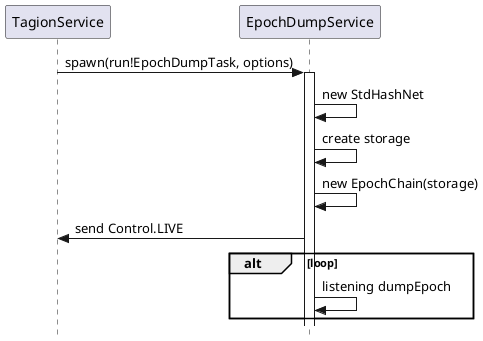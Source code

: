 @startuml Epoch dump service sequence

skinparam Style strictuml
participant TagionService
participant EpochDumpService

TagionService -> EpochDumpService : spawn(run!EpochDumpTask, options)
activate EpochDumpService
EpochDumpService -> EpochDumpService : new StdHashNet
EpochDumpService -> EpochDumpService :  create storage
EpochDumpService -> EpochDumpService : new EpochChain(storage)
EpochDumpService -> TagionService : send Control.LIVE
alt loop
EpochDumpService -> EpochDumpService : listening dumpEpoch
end
@enduml